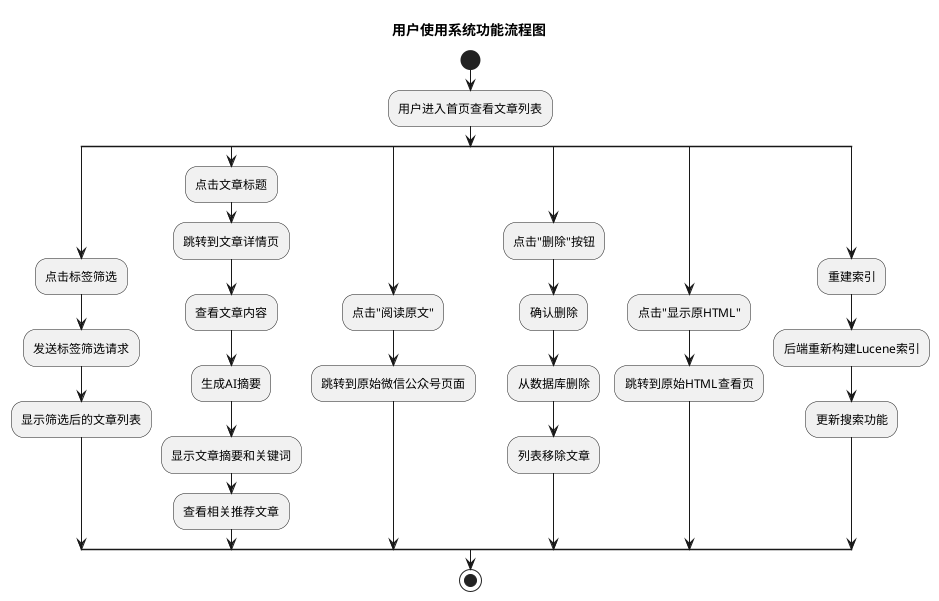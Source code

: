 @startuml
title 用户使用系统功能流程图
start
:用户进入首页查看文章列表;
split
  :点击标签筛选;
  :发送标签筛选请求;
  :显示筛选后的文章列表;
split again
  :点击文章标题;
  :跳转到文章详情页;
  :查看文章内容;
  :生成AI摘要;
  :显示文章摘要和关键词;
  :查看相关推荐文章;
split again
  :点击"阅读原文";
  :跳转到原始微信公众号页面;
split again
  :点击"删除"按钮;
  :确认删除;
  :从数据库删除;
  :列表移除文章;
split again
  :点击"显示原HTML";
  :跳转到原始HTML查看页;
split again
  :重建索引;
  :后端重新构建Lucene索引;
  :更新搜索功能;
end split
stop
@enduml